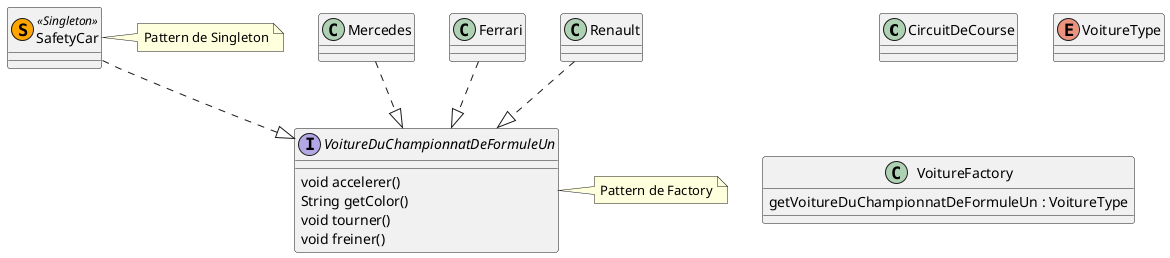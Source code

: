@startuml

class CircuitDeCourse {
    
    
}

class SafetyCar << (S,Orange) Singleton >>

enum VoitureType {
    
}


class VoitureFactory {
    getVoitureDuChampionnatDeFormuleUn : VoitureType
}
interface VoitureDuChampionnatDeFormuleUn {
   void accelerer()
   String getColor()
   void tourner()
   void freiner()
}

note right of VoitureDuChampionnatDeFormuleUn : Pattern de Factory
note right of SafetyCar : Pattern de Singleton
class Mercedes{

}
class Ferrari{
      
}
class Renault{
 
}

Mercedes ..|> VoitureDuChampionnatDeFormuleUn
Ferrari ..|> VoitureDuChampionnatDeFormuleUn
Renault ..|> VoitureDuChampionnatDeFormuleUn
SafetyCar ..|> VoitureDuChampionnatDeFormuleUn

@enduml
